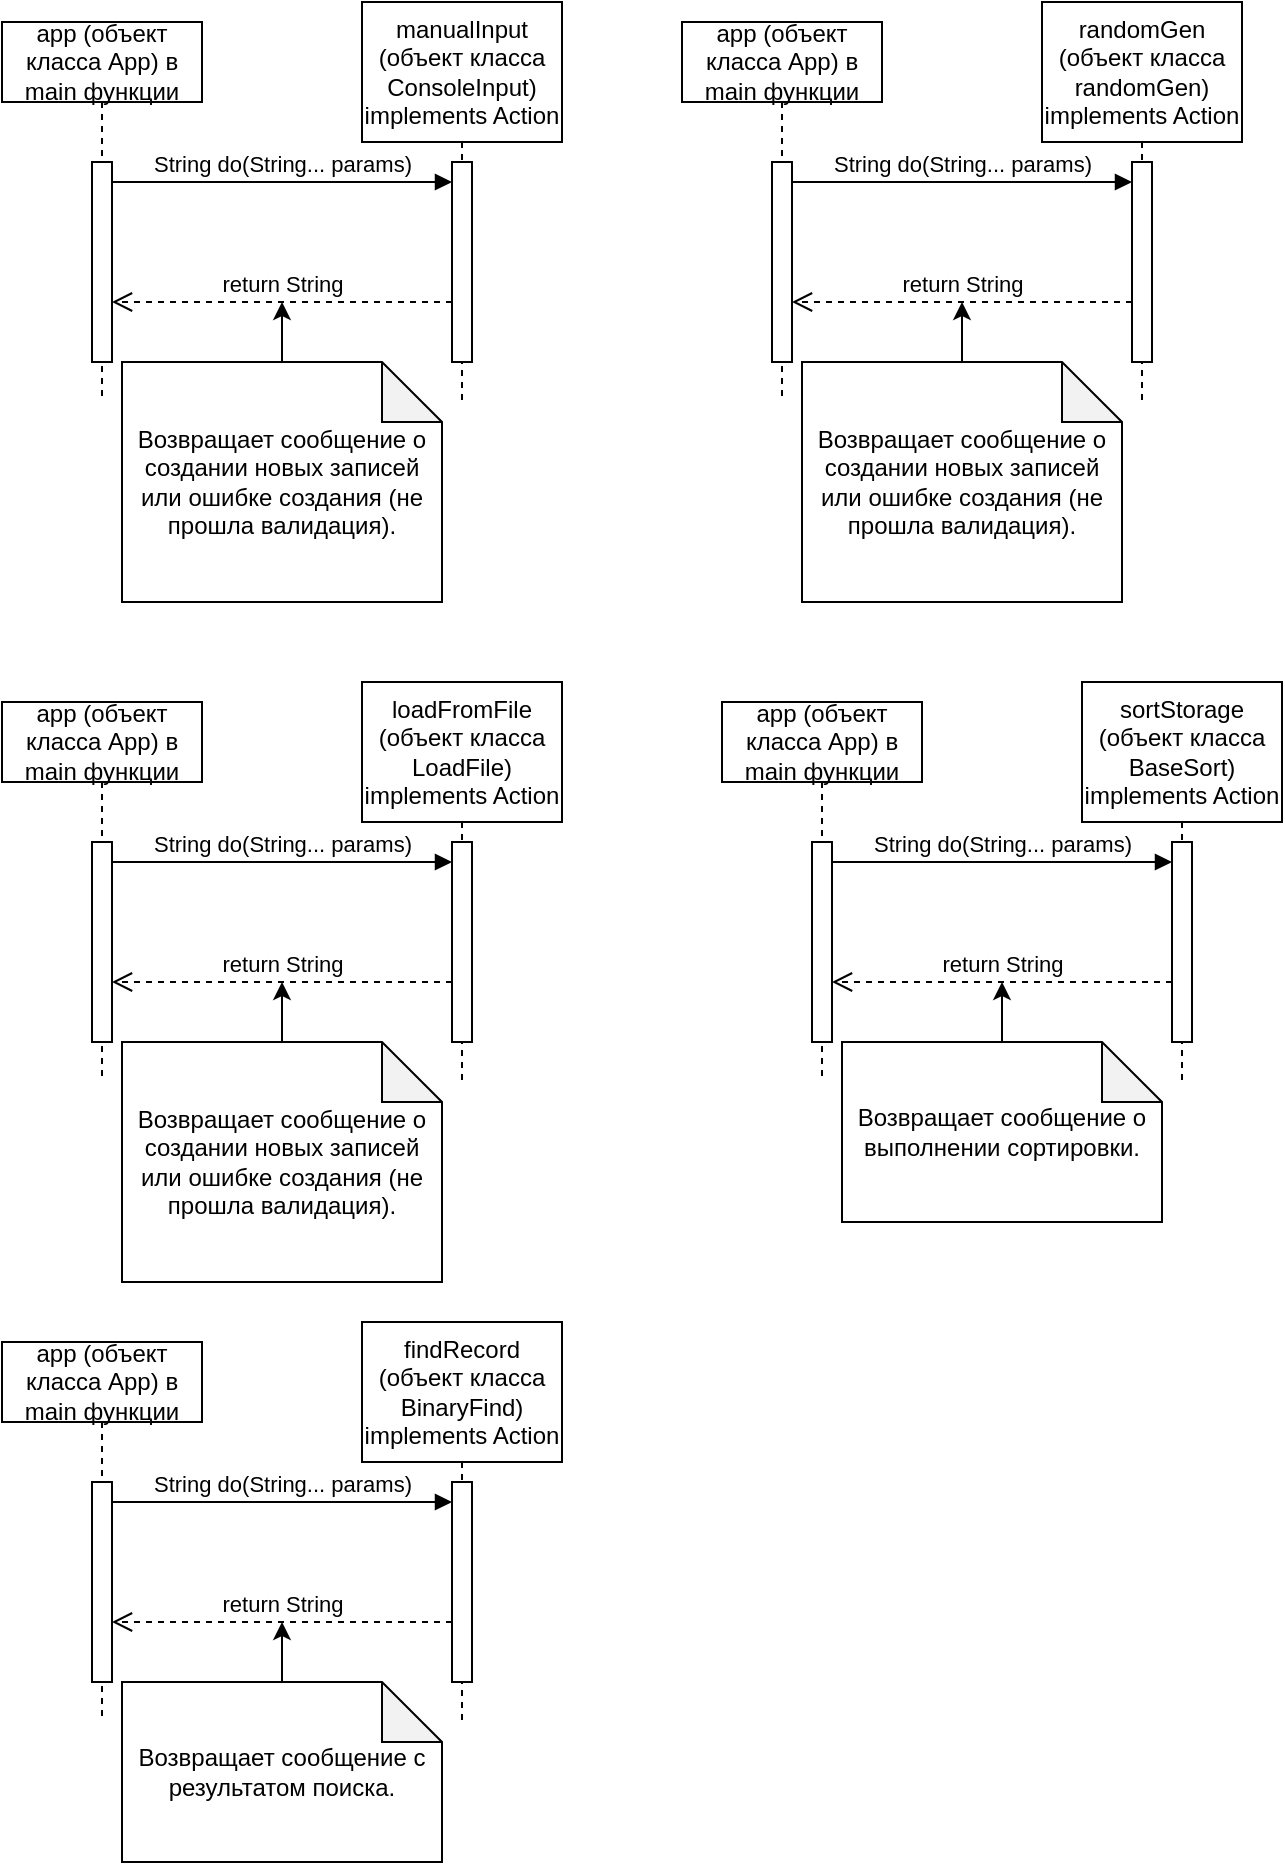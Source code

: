 <mxfile version="24.7.16">
  <diagram name="Page-1" id="2YBvvXClWsGukQMizWep">
    <mxGraphModel dx="1288" dy="583" grid="1" gridSize="10" guides="1" tooltips="1" connect="1" arrows="1" fold="1" page="1" pageScale="1" pageWidth="850" pageHeight="1100" math="0" shadow="0">
      <root>
        <mxCell id="0" />
        <mxCell id="1" parent="0" />
        <mxCell id="aM9ryv3xv72pqoxQDRHE-1" value="app (объект класса App) в main функции" style="shape=umlLifeline;perimeter=lifelinePerimeter;whiteSpace=wrap;html=1;container=0;dropTarget=0;collapsible=0;recursiveResize=0;outlineConnect=0;portConstraint=eastwest;newEdgeStyle={&quot;edgeStyle&quot;:&quot;elbowEdgeStyle&quot;,&quot;elbow&quot;:&quot;vertical&quot;,&quot;curved&quot;:0,&quot;rounded&quot;:0};" parent="1" vertex="1">
          <mxGeometry x="40" y="40" width="100" height="190" as="geometry" />
        </mxCell>
        <mxCell id="aM9ryv3xv72pqoxQDRHE-2" value="" style="html=1;points=[];perimeter=orthogonalPerimeter;outlineConnect=0;targetShapes=umlLifeline;portConstraint=eastwest;newEdgeStyle={&quot;edgeStyle&quot;:&quot;elbowEdgeStyle&quot;,&quot;elbow&quot;:&quot;vertical&quot;,&quot;curved&quot;:0,&quot;rounded&quot;:0};" parent="aM9ryv3xv72pqoxQDRHE-1" vertex="1">
          <mxGeometry x="45" y="70" width="10" height="100" as="geometry" />
        </mxCell>
        <mxCell id="aM9ryv3xv72pqoxQDRHE-5" value="manualInput (объект класса ConsoleInput) implements Action" style="shape=umlLifeline;perimeter=lifelinePerimeter;whiteSpace=wrap;html=1;container=0;dropTarget=0;collapsible=0;recursiveResize=0;outlineConnect=0;portConstraint=eastwest;newEdgeStyle={&quot;edgeStyle&quot;:&quot;elbowEdgeStyle&quot;,&quot;elbow&quot;:&quot;vertical&quot;,&quot;curved&quot;:0,&quot;rounded&quot;:0};size=70;" parent="1" vertex="1">
          <mxGeometry x="220" y="30" width="100" height="200" as="geometry" />
        </mxCell>
        <mxCell id="aM9ryv3xv72pqoxQDRHE-6" value="" style="html=1;points=[];perimeter=orthogonalPerimeter;outlineConnect=0;targetShapes=umlLifeline;portConstraint=eastwest;newEdgeStyle={&quot;edgeStyle&quot;:&quot;elbowEdgeStyle&quot;,&quot;elbow&quot;:&quot;vertical&quot;,&quot;curved&quot;:0,&quot;rounded&quot;:0};" parent="aM9ryv3xv72pqoxQDRHE-5" vertex="1">
          <mxGeometry x="45" y="80" width="10" height="100" as="geometry" />
        </mxCell>
        <mxCell id="aM9ryv3xv72pqoxQDRHE-7" value="String do(String... params)" style="html=1;verticalAlign=bottom;endArrow=block;edgeStyle=elbowEdgeStyle;elbow=vertical;curved=0;rounded=0;" parent="1" source="aM9ryv3xv72pqoxQDRHE-2" target="aM9ryv3xv72pqoxQDRHE-6" edge="1">
          <mxGeometry relative="1" as="geometry">
            <mxPoint x="195" y="130" as="sourcePoint" />
            <Array as="points">
              <mxPoint x="180" y="120" />
            </Array>
          </mxGeometry>
        </mxCell>
        <mxCell id="aM9ryv3xv72pqoxQDRHE-8" value="return String" style="html=1;verticalAlign=bottom;endArrow=open;dashed=1;endSize=8;edgeStyle=elbowEdgeStyle;elbow=horizontal;curved=0;rounded=0;" parent="1" source="aM9ryv3xv72pqoxQDRHE-6" target="aM9ryv3xv72pqoxQDRHE-2" edge="1">
          <mxGeometry relative="1" as="geometry">
            <mxPoint x="195" y="205" as="targetPoint" />
            <Array as="points">
              <mxPoint x="190" y="180" />
            </Array>
          </mxGeometry>
        </mxCell>
        <mxCell id="ISjOiuL6rgo59StUamPt-2" style="edgeStyle=orthogonalEdgeStyle;rounded=0;orthogonalLoop=1;jettySize=auto;html=1;" edge="1" parent="1" source="ISjOiuL6rgo59StUamPt-1">
          <mxGeometry relative="1" as="geometry">
            <mxPoint x="180" y="180" as="targetPoint" />
          </mxGeometry>
        </mxCell>
        <mxCell id="ISjOiuL6rgo59StUamPt-1" value="Возвращает сообщение о создании новых записей или ошибке создания (не прошла валидация)." style="shape=note;whiteSpace=wrap;html=1;backgroundOutline=1;darkOpacity=0.05;" vertex="1" parent="1">
          <mxGeometry x="100" y="210" width="160" height="120" as="geometry" />
        </mxCell>
        <mxCell id="ISjOiuL6rgo59StUamPt-3" value="app (объект класса App) в main функции" style="shape=umlLifeline;perimeter=lifelinePerimeter;whiteSpace=wrap;html=1;container=0;dropTarget=0;collapsible=0;recursiveResize=0;outlineConnect=0;portConstraint=eastwest;newEdgeStyle={&quot;edgeStyle&quot;:&quot;elbowEdgeStyle&quot;,&quot;elbow&quot;:&quot;vertical&quot;,&quot;curved&quot;:0,&quot;rounded&quot;:0};" vertex="1" parent="1">
          <mxGeometry x="380" y="40" width="100" height="190" as="geometry" />
        </mxCell>
        <mxCell id="ISjOiuL6rgo59StUamPt-4" value="" style="html=1;points=[];perimeter=orthogonalPerimeter;outlineConnect=0;targetShapes=umlLifeline;portConstraint=eastwest;newEdgeStyle={&quot;edgeStyle&quot;:&quot;elbowEdgeStyle&quot;,&quot;elbow&quot;:&quot;vertical&quot;,&quot;curved&quot;:0,&quot;rounded&quot;:0};" vertex="1" parent="ISjOiuL6rgo59StUamPt-3">
          <mxGeometry x="45" y="70" width="10" height="100" as="geometry" />
        </mxCell>
        <mxCell id="ISjOiuL6rgo59StUamPt-5" value="randomGen (объект класса randomGen) implements Action" style="shape=umlLifeline;perimeter=lifelinePerimeter;whiteSpace=wrap;html=1;container=0;dropTarget=0;collapsible=0;recursiveResize=0;outlineConnect=0;portConstraint=eastwest;newEdgeStyle={&quot;edgeStyle&quot;:&quot;elbowEdgeStyle&quot;,&quot;elbow&quot;:&quot;vertical&quot;,&quot;curved&quot;:0,&quot;rounded&quot;:0};size=70;" vertex="1" parent="1">
          <mxGeometry x="560" y="30" width="100" height="200" as="geometry" />
        </mxCell>
        <mxCell id="ISjOiuL6rgo59StUamPt-6" value="" style="html=1;points=[];perimeter=orthogonalPerimeter;outlineConnect=0;targetShapes=umlLifeline;portConstraint=eastwest;newEdgeStyle={&quot;edgeStyle&quot;:&quot;elbowEdgeStyle&quot;,&quot;elbow&quot;:&quot;vertical&quot;,&quot;curved&quot;:0,&quot;rounded&quot;:0};" vertex="1" parent="ISjOiuL6rgo59StUamPt-5">
          <mxGeometry x="45" y="80" width="10" height="100" as="geometry" />
        </mxCell>
        <mxCell id="ISjOiuL6rgo59StUamPt-7" value="String do(String... params)" style="html=1;verticalAlign=bottom;endArrow=block;edgeStyle=elbowEdgeStyle;elbow=vertical;curved=0;rounded=0;" edge="1" parent="1" source="ISjOiuL6rgo59StUamPt-4" target="ISjOiuL6rgo59StUamPt-6">
          <mxGeometry relative="1" as="geometry">
            <mxPoint x="535" y="130" as="sourcePoint" />
            <Array as="points">
              <mxPoint x="520" y="120" />
            </Array>
          </mxGeometry>
        </mxCell>
        <mxCell id="ISjOiuL6rgo59StUamPt-8" value="return String" style="html=1;verticalAlign=bottom;endArrow=open;dashed=1;endSize=8;edgeStyle=elbowEdgeStyle;elbow=horizontal;curved=0;rounded=0;" edge="1" parent="1" source="ISjOiuL6rgo59StUamPt-6" target="ISjOiuL6rgo59StUamPt-4">
          <mxGeometry relative="1" as="geometry">
            <mxPoint x="535" y="205" as="targetPoint" />
            <Array as="points">
              <mxPoint x="530" y="180" />
            </Array>
          </mxGeometry>
        </mxCell>
        <mxCell id="ISjOiuL6rgo59StUamPt-9" style="edgeStyle=orthogonalEdgeStyle;rounded=0;orthogonalLoop=1;jettySize=auto;html=1;" edge="1" parent="1" source="ISjOiuL6rgo59StUamPt-10">
          <mxGeometry relative="1" as="geometry">
            <mxPoint x="520" y="180" as="targetPoint" />
          </mxGeometry>
        </mxCell>
        <mxCell id="ISjOiuL6rgo59StUamPt-10" value="Возвращает сообщение о создании новых записей или ошибке создания (не прошла валидация)." style="shape=note;whiteSpace=wrap;html=1;backgroundOutline=1;darkOpacity=0.05;" vertex="1" parent="1">
          <mxGeometry x="440" y="210" width="160" height="120" as="geometry" />
        </mxCell>
        <mxCell id="ISjOiuL6rgo59StUamPt-11" value="app (объект класса App) в main функции" style="shape=umlLifeline;perimeter=lifelinePerimeter;whiteSpace=wrap;html=1;container=0;dropTarget=0;collapsible=0;recursiveResize=0;outlineConnect=0;portConstraint=eastwest;newEdgeStyle={&quot;edgeStyle&quot;:&quot;elbowEdgeStyle&quot;,&quot;elbow&quot;:&quot;vertical&quot;,&quot;curved&quot;:0,&quot;rounded&quot;:0};" vertex="1" parent="1">
          <mxGeometry x="40" y="380" width="100" height="190" as="geometry" />
        </mxCell>
        <mxCell id="ISjOiuL6rgo59StUamPt-12" value="" style="html=1;points=[];perimeter=orthogonalPerimeter;outlineConnect=0;targetShapes=umlLifeline;portConstraint=eastwest;newEdgeStyle={&quot;edgeStyle&quot;:&quot;elbowEdgeStyle&quot;,&quot;elbow&quot;:&quot;vertical&quot;,&quot;curved&quot;:0,&quot;rounded&quot;:0};" vertex="1" parent="ISjOiuL6rgo59StUamPt-11">
          <mxGeometry x="45" y="70" width="10" height="100" as="geometry" />
        </mxCell>
        <mxCell id="ISjOiuL6rgo59StUamPt-13" value="loadFromFile (объект класса LoadFile) implements Action" style="shape=umlLifeline;perimeter=lifelinePerimeter;whiteSpace=wrap;html=1;container=0;dropTarget=0;collapsible=0;recursiveResize=0;outlineConnect=0;portConstraint=eastwest;newEdgeStyle={&quot;edgeStyle&quot;:&quot;elbowEdgeStyle&quot;,&quot;elbow&quot;:&quot;vertical&quot;,&quot;curved&quot;:0,&quot;rounded&quot;:0};size=70;" vertex="1" parent="1">
          <mxGeometry x="220" y="370" width="100" height="200" as="geometry" />
        </mxCell>
        <mxCell id="ISjOiuL6rgo59StUamPt-14" value="" style="html=1;points=[];perimeter=orthogonalPerimeter;outlineConnect=0;targetShapes=umlLifeline;portConstraint=eastwest;newEdgeStyle={&quot;edgeStyle&quot;:&quot;elbowEdgeStyle&quot;,&quot;elbow&quot;:&quot;vertical&quot;,&quot;curved&quot;:0,&quot;rounded&quot;:0};" vertex="1" parent="ISjOiuL6rgo59StUamPt-13">
          <mxGeometry x="45" y="80" width="10" height="100" as="geometry" />
        </mxCell>
        <mxCell id="ISjOiuL6rgo59StUamPt-15" value="String do(String... params)" style="html=1;verticalAlign=bottom;endArrow=block;edgeStyle=elbowEdgeStyle;elbow=vertical;curved=0;rounded=0;" edge="1" parent="1" source="ISjOiuL6rgo59StUamPt-12" target="ISjOiuL6rgo59StUamPt-14">
          <mxGeometry relative="1" as="geometry">
            <mxPoint x="195" y="470" as="sourcePoint" />
            <Array as="points">
              <mxPoint x="180" y="460" />
            </Array>
          </mxGeometry>
        </mxCell>
        <mxCell id="ISjOiuL6rgo59StUamPt-16" value="return String" style="html=1;verticalAlign=bottom;endArrow=open;dashed=1;endSize=8;edgeStyle=elbowEdgeStyle;elbow=horizontal;curved=0;rounded=0;" edge="1" parent="1" source="ISjOiuL6rgo59StUamPt-14" target="ISjOiuL6rgo59StUamPt-12">
          <mxGeometry relative="1" as="geometry">
            <mxPoint x="195" y="545" as="targetPoint" />
            <Array as="points">
              <mxPoint x="190" y="520" />
            </Array>
          </mxGeometry>
        </mxCell>
        <mxCell id="ISjOiuL6rgo59StUamPt-17" style="edgeStyle=orthogonalEdgeStyle;rounded=0;orthogonalLoop=1;jettySize=auto;html=1;" edge="1" parent="1" source="ISjOiuL6rgo59StUamPt-18">
          <mxGeometry relative="1" as="geometry">
            <mxPoint x="180" y="520" as="targetPoint" />
          </mxGeometry>
        </mxCell>
        <mxCell id="ISjOiuL6rgo59StUamPt-18" value="Возвращает сообщение о создании новых записей или ошибке создания (не прошла валидация)." style="shape=note;whiteSpace=wrap;html=1;backgroundOutline=1;darkOpacity=0.05;" vertex="1" parent="1">
          <mxGeometry x="100" y="550" width="160" height="120" as="geometry" />
        </mxCell>
        <mxCell id="ISjOiuL6rgo59StUamPt-19" value="app (объект класса App) в main функции" style="shape=umlLifeline;perimeter=lifelinePerimeter;whiteSpace=wrap;html=1;container=0;dropTarget=0;collapsible=0;recursiveResize=0;outlineConnect=0;portConstraint=eastwest;newEdgeStyle={&quot;edgeStyle&quot;:&quot;elbowEdgeStyle&quot;,&quot;elbow&quot;:&quot;vertical&quot;,&quot;curved&quot;:0,&quot;rounded&quot;:0};" vertex="1" parent="1">
          <mxGeometry x="400" y="380" width="100" height="190" as="geometry" />
        </mxCell>
        <mxCell id="ISjOiuL6rgo59StUamPt-20" value="" style="html=1;points=[];perimeter=orthogonalPerimeter;outlineConnect=0;targetShapes=umlLifeline;portConstraint=eastwest;newEdgeStyle={&quot;edgeStyle&quot;:&quot;elbowEdgeStyle&quot;,&quot;elbow&quot;:&quot;vertical&quot;,&quot;curved&quot;:0,&quot;rounded&quot;:0};" vertex="1" parent="ISjOiuL6rgo59StUamPt-19">
          <mxGeometry x="45" y="70" width="10" height="100" as="geometry" />
        </mxCell>
        <mxCell id="ISjOiuL6rgo59StUamPt-21" value="sortStorage (объект класса BaseSort) implements Action" style="shape=umlLifeline;perimeter=lifelinePerimeter;whiteSpace=wrap;html=1;container=0;dropTarget=0;collapsible=0;recursiveResize=0;outlineConnect=0;portConstraint=eastwest;newEdgeStyle={&quot;edgeStyle&quot;:&quot;elbowEdgeStyle&quot;,&quot;elbow&quot;:&quot;vertical&quot;,&quot;curved&quot;:0,&quot;rounded&quot;:0};size=70;" vertex="1" parent="1">
          <mxGeometry x="580" y="370" width="100" height="200" as="geometry" />
        </mxCell>
        <mxCell id="ISjOiuL6rgo59StUamPt-22" value="" style="html=1;points=[];perimeter=orthogonalPerimeter;outlineConnect=0;targetShapes=umlLifeline;portConstraint=eastwest;newEdgeStyle={&quot;edgeStyle&quot;:&quot;elbowEdgeStyle&quot;,&quot;elbow&quot;:&quot;vertical&quot;,&quot;curved&quot;:0,&quot;rounded&quot;:0};" vertex="1" parent="ISjOiuL6rgo59StUamPt-21">
          <mxGeometry x="45" y="80" width="10" height="100" as="geometry" />
        </mxCell>
        <mxCell id="ISjOiuL6rgo59StUamPt-23" value="String do(String... params)" style="html=1;verticalAlign=bottom;endArrow=block;edgeStyle=elbowEdgeStyle;elbow=vertical;curved=0;rounded=0;" edge="1" parent="1" source="ISjOiuL6rgo59StUamPt-20" target="ISjOiuL6rgo59StUamPt-22">
          <mxGeometry relative="1" as="geometry">
            <mxPoint x="555" y="470" as="sourcePoint" />
            <Array as="points">
              <mxPoint x="540" y="460" />
            </Array>
          </mxGeometry>
        </mxCell>
        <mxCell id="ISjOiuL6rgo59StUamPt-24" value="return String" style="html=1;verticalAlign=bottom;endArrow=open;dashed=1;endSize=8;edgeStyle=elbowEdgeStyle;elbow=horizontal;curved=0;rounded=0;" edge="1" parent="1" source="ISjOiuL6rgo59StUamPt-22" target="ISjOiuL6rgo59StUamPt-20">
          <mxGeometry relative="1" as="geometry">
            <mxPoint x="555" y="545" as="targetPoint" />
            <Array as="points">
              <mxPoint x="550" y="520" />
            </Array>
          </mxGeometry>
        </mxCell>
        <mxCell id="ISjOiuL6rgo59StUamPt-25" style="edgeStyle=orthogonalEdgeStyle;rounded=0;orthogonalLoop=1;jettySize=auto;html=1;" edge="1" parent="1" source="ISjOiuL6rgo59StUamPt-26">
          <mxGeometry relative="1" as="geometry">
            <mxPoint x="540" y="520" as="targetPoint" />
          </mxGeometry>
        </mxCell>
        <mxCell id="ISjOiuL6rgo59StUamPt-26" value="Возвращает сообщение о выполнении сортировки." style="shape=note;whiteSpace=wrap;html=1;backgroundOutline=1;darkOpacity=0.05;" vertex="1" parent="1">
          <mxGeometry x="460" y="550" width="160" height="90" as="geometry" />
        </mxCell>
        <mxCell id="ISjOiuL6rgo59StUamPt-27" value="app (объект класса App) в main функции" style="shape=umlLifeline;perimeter=lifelinePerimeter;whiteSpace=wrap;html=1;container=0;dropTarget=0;collapsible=0;recursiveResize=0;outlineConnect=0;portConstraint=eastwest;newEdgeStyle={&quot;edgeStyle&quot;:&quot;elbowEdgeStyle&quot;,&quot;elbow&quot;:&quot;vertical&quot;,&quot;curved&quot;:0,&quot;rounded&quot;:0};" vertex="1" parent="1">
          <mxGeometry x="40" y="700" width="100" height="190" as="geometry" />
        </mxCell>
        <mxCell id="ISjOiuL6rgo59StUamPt-28" value="" style="html=1;points=[];perimeter=orthogonalPerimeter;outlineConnect=0;targetShapes=umlLifeline;portConstraint=eastwest;newEdgeStyle={&quot;edgeStyle&quot;:&quot;elbowEdgeStyle&quot;,&quot;elbow&quot;:&quot;vertical&quot;,&quot;curved&quot;:0,&quot;rounded&quot;:0};" vertex="1" parent="ISjOiuL6rgo59StUamPt-27">
          <mxGeometry x="45" y="70" width="10" height="100" as="geometry" />
        </mxCell>
        <mxCell id="ISjOiuL6rgo59StUamPt-29" value="findRecord (объект класса BinaryFind) implements Action" style="shape=umlLifeline;perimeter=lifelinePerimeter;whiteSpace=wrap;html=1;container=0;dropTarget=0;collapsible=0;recursiveResize=0;outlineConnect=0;portConstraint=eastwest;newEdgeStyle={&quot;edgeStyle&quot;:&quot;elbowEdgeStyle&quot;,&quot;elbow&quot;:&quot;vertical&quot;,&quot;curved&quot;:0,&quot;rounded&quot;:0};size=70;" vertex="1" parent="1">
          <mxGeometry x="220" y="690" width="100" height="200" as="geometry" />
        </mxCell>
        <mxCell id="ISjOiuL6rgo59StUamPt-30" value="" style="html=1;points=[];perimeter=orthogonalPerimeter;outlineConnect=0;targetShapes=umlLifeline;portConstraint=eastwest;newEdgeStyle={&quot;edgeStyle&quot;:&quot;elbowEdgeStyle&quot;,&quot;elbow&quot;:&quot;vertical&quot;,&quot;curved&quot;:0,&quot;rounded&quot;:0};" vertex="1" parent="ISjOiuL6rgo59StUamPt-29">
          <mxGeometry x="45" y="80" width="10" height="100" as="geometry" />
        </mxCell>
        <mxCell id="ISjOiuL6rgo59StUamPt-31" value="String do(String... params)" style="html=1;verticalAlign=bottom;endArrow=block;edgeStyle=elbowEdgeStyle;elbow=vertical;curved=0;rounded=0;" edge="1" parent="1" source="ISjOiuL6rgo59StUamPt-28" target="ISjOiuL6rgo59StUamPt-30">
          <mxGeometry relative="1" as="geometry">
            <mxPoint x="195" y="790" as="sourcePoint" />
            <Array as="points">
              <mxPoint x="180" y="780" />
            </Array>
          </mxGeometry>
        </mxCell>
        <mxCell id="ISjOiuL6rgo59StUamPt-32" value="return String" style="html=1;verticalAlign=bottom;endArrow=open;dashed=1;endSize=8;edgeStyle=elbowEdgeStyle;elbow=horizontal;curved=0;rounded=0;" edge="1" parent="1" source="ISjOiuL6rgo59StUamPt-30" target="ISjOiuL6rgo59StUamPt-28">
          <mxGeometry relative="1" as="geometry">
            <mxPoint x="195" y="865" as="targetPoint" />
            <Array as="points">
              <mxPoint x="190" y="840" />
            </Array>
          </mxGeometry>
        </mxCell>
        <mxCell id="ISjOiuL6rgo59StUamPt-33" style="edgeStyle=orthogonalEdgeStyle;rounded=0;orthogonalLoop=1;jettySize=auto;html=1;" edge="1" parent="1" source="ISjOiuL6rgo59StUamPt-34">
          <mxGeometry relative="1" as="geometry">
            <mxPoint x="180" y="840" as="targetPoint" />
          </mxGeometry>
        </mxCell>
        <mxCell id="ISjOiuL6rgo59StUamPt-34" value="Возвращает сообщение с результатом поиска." style="shape=note;whiteSpace=wrap;html=1;backgroundOutline=1;darkOpacity=0.05;" vertex="1" parent="1">
          <mxGeometry x="100" y="870" width="160" height="90" as="geometry" />
        </mxCell>
      </root>
    </mxGraphModel>
  </diagram>
</mxfile>
